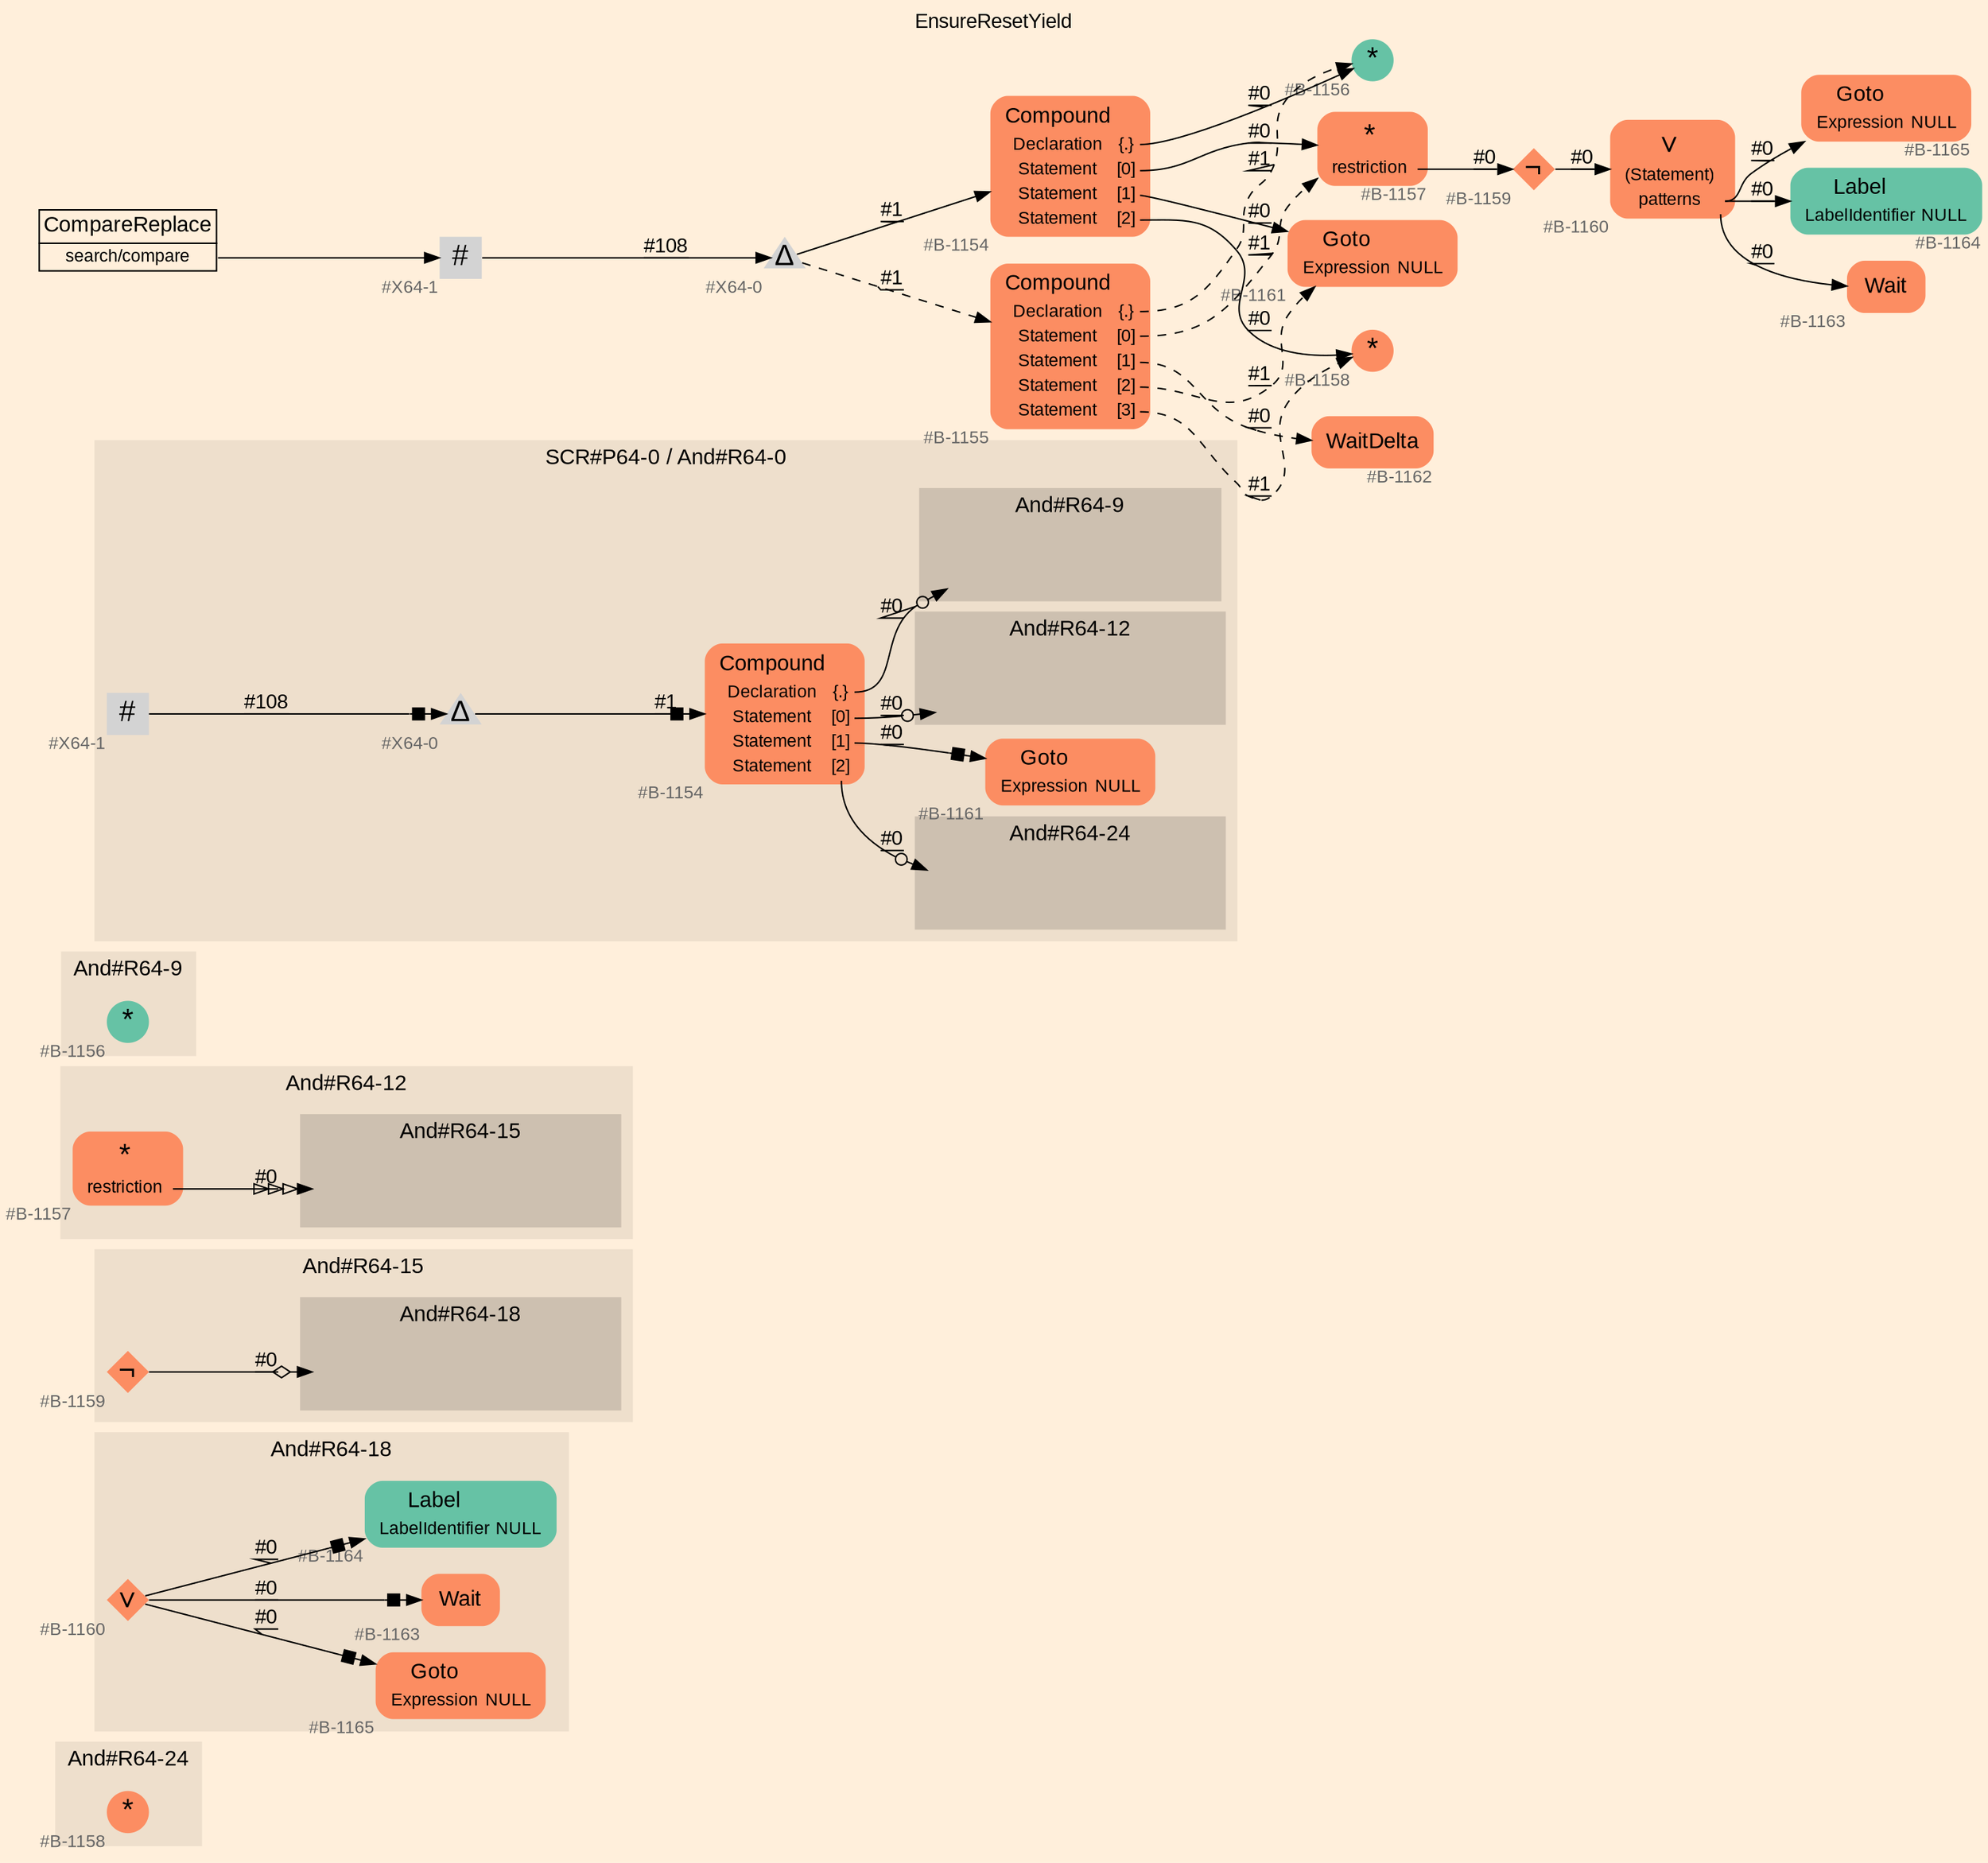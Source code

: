 digraph "EnsureResetYield" {
label = "EnsureResetYield"
labelloc = t
graph [
    rankdir = "LR"
    ranksep = 0.3
    bgcolor = antiquewhite1
    color = black
    fontcolor = black
    fontname = "Arial"
];
node [
    fontname = "Arial"
];
edge [
    fontname = "Arial"
];

// -------------------- figure And#R64-24 --------------------
// -------- region And#R64-24 ----------
subgraph "clusterAnd#R64-24" {
    label = "And#R64-24"
    style = "filled"
    color = antiquewhite2
    fontsize = "15"
    // -------- block And#R64-24/#B-1158 ----------
    "And#R64-24/#B-1158" [
        fillcolor = "/set28/2"
        xlabel = "#B-1158"
        fontsize = "12"
        fontcolor = grey40
        shape = "circle"
        label = <<FONT COLOR="black" POINT-SIZE="20">*</FONT>>
        style = "filled"
        penwidth = 0.0
        fixedsize = true
        width = 0.4
        height = 0.4
    ];
    
}


// -------------------- figure And#R64-18 --------------------
// -------- region And#R64-18 ----------
subgraph "clusterAnd#R64-18" {
    label = "And#R64-18"
    style = "filled"
    color = antiquewhite2
    fontsize = "15"
    // -------- block And#R64-18/#B-1160 ----------
    "And#R64-18/#B-1160" [
        fillcolor = "/set28/2"
        xlabel = "#B-1160"
        fontsize = "12"
        fontcolor = grey40
        shape = "diamond"
        label = <<FONT COLOR="black" POINT-SIZE="20">∨</FONT>>
        style = "filled"
        penwidth = 0.0
        fixedsize = true
        width = 0.4
        height = 0.4
    ];
    
    // -------- block And#R64-18/#B-1163 ----------
    "And#R64-18/#B-1163" [
        fillcolor = "/set28/2"
        xlabel = "#B-1163"
        fontsize = "12"
        fontcolor = grey40
        shape = "plaintext"
        label = <<TABLE BORDER="0" CELLBORDER="0" CELLSPACING="0">
         <TR><TD><FONT COLOR="black" POINT-SIZE="15">Wait</FONT></TD></TR>
        </TABLE>>
        style = "rounded,filled"
    ];
    
    // -------- block And#R64-18/#B-1164 ----------
    "And#R64-18/#B-1164" [
        fillcolor = "/set28/1"
        xlabel = "#B-1164"
        fontsize = "12"
        fontcolor = grey40
        shape = "plaintext"
        label = <<TABLE BORDER="0" CELLBORDER="0" CELLSPACING="0">
         <TR><TD><FONT COLOR="black" POINT-SIZE="15">Label</FONT></TD></TR>
         <TR><TD><FONT COLOR="black" POINT-SIZE="12">LabelIdentifier</FONT></TD><TD PORT="port0"><FONT COLOR="black" POINT-SIZE="12">NULL</FONT></TD></TR>
        </TABLE>>
        style = "rounded,filled"
    ];
    
    // -------- block And#R64-18/#B-1165 ----------
    "And#R64-18/#B-1165" [
        fillcolor = "/set28/2"
        xlabel = "#B-1165"
        fontsize = "12"
        fontcolor = grey40
        shape = "plaintext"
        label = <<TABLE BORDER="0" CELLBORDER="0" CELLSPACING="0">
         <TR><TD><FONT COLOR="black" POINT-SIZE="15">Goto</FONT></TD></TR>
         <TR><TD><FONT COLOR="black" POINT-SIZE="12">Expression</FONT></TD><TD PORT="port0"><FONT COLOR="black" POINT-SIZE="12">NULL</FONT></TD></TR>
        </TABLE>>
        style = "rounded,filled"
    ];
    
}

"And#R64-18/#B-1160" -> "And#R64-18/#B-1165" [
    arrowhead="normalnonebox"
    label = "#0"
    decorate = true
    color = black
    fontcolor = black
];

"And#R64-18/#B-1160" -> "And#R64-18/#B-1164" [
    arrowhead="normalnonebox"
    label = "#0"
    decorate = true
    color = black
    fontcolor = black
];

"And#R64-18/#B-1160" -> "And#R64-18/#B-1163" [
    arrowhead="normalnonebox"
    label = "#0"
    decorate = true
    color = black
    fontcolor = black
];


// -------------------- figure And#R64-15 --------------------
// -------- region And#R64-15 ----------
subgraph "clusterAnd#R64-15" {
    label = "And#R64-15"
    style = "filled"
    color = antiquewhite2
    fontsize = "15"
    // -------- block And#R64-15/#B-1159 ----------
    "And#R64-15/#B-1159" [
        fillcolor = "/set28/2"
        xlabel = "#B-1159"
        fontsize = "12"
        fontcolor = grey40
        shape = "diamond"
        label = <<FONT COLOR="black" POINT-SIZE="20">¬</FONT>>
        style = "filled"
        penwidth = 0.0
        fixedsize = true
        width = 0.4
        height = 0.4
    ];
    
    // -------- region And#R64-15/And#R64-18 ----------
    subgraph "clusterAnd#R64-15/And#R64-18" {
        label = "And#R64-18"
        style = "filled"
        color = antiquewhite3
        fontsize = "15"
        // -------- block And#R64-15/And#R64-18/#B-1160 ----------
        "And#R64-15/And#R64-18/#B-1160" [
            fillcolor = "/set28/2"
            xlabel = "#B-1160"
            fontsize = "12"
            fontcolor = grey40
            shape = "none"
            style = "invisible"
        ];
        
    }
    
}

"And#R64-15/#B-1159" -> "And#R64-15/And#R64-18/#B-1160" [
    arrowhead="normalnoneodiamond"
    label = "#0"
    decorate = true
    color = black
    fontcolor = black
];


// -------------------- figure And#R64-12 --------------------
// -------- region And#R64-12 ----------
subgraph "clusterAnd#R64-12" {
    label = "And#R64-12"
    style = "filled"
    color = antiquewhite2
    fontsize = "15"
    // -------- block And#R64-12/#B-1157 ----------
    "And#R64-12/#B-1157" [
        fillcolor = "/set28/2"
        xlabel = "#B-1157"
        fontsize = "12"
        fontcolor = grey40
        shape = "plaintext"
        label = <<TABLE BORDER="0" CELLBORDER="0" CELLSPACING="0">
         <TR><TD><FONT COLOR="black" POINT-SIZE="20">*</FONT></TD></TR>
         <TR><TD><FONT COLOR="black" POINT-SIZE="12">restriction</FONT></TD><TD PORT="port0"></TD></TR>
        </TABLE>>
        style = "rounded,filled"
    ];
    
    // -------- region And#R64-12/And#R64-15 ----------
    subgraph "clusterAnd#R64-12/And#R64-15" {
        label = "And#R64-15"
        style = "filled"
        color = antiquewhite3
        fontsize = "15"
        // -------- block And#R64-12/And#R64-15/#B-1159 ----------
        "And#R64-12/And#R64-15/#B-1159" [
            fillcolor = "/set28/2"
            xlabel = "#B-1159"
            fontsize = "12"
            fontcolor = grey40
            shape = "none"
            style = "invisible"
        ];
        
    }
    
}

"And#R64-12/#B-1157":port0 -> "And#R64-12/And#R64-15/#B-1159" [
    arrowhead="normalonormalonormalonormal"
    label = "#0"
    decorate = true
    color = black
    fontcolor = black
];


// -------------------- figure And#R64-9 --------------------
// -------- region And#R64-9 ----------
subgraph "clusterAnd#R64-9" {
    label = "And#R64-9"
    style = "filled"
    color = antiquewhite2
    fontsize = "15"
    // -------- block And#R64-9/#B-1156 ----------
    "And#R64-9/#B-1156" [
        fillcolor = "/set28/1"
        xlabel = "#B-1156"
        fontsize = "12"
        fontcolor = grey40
        shape = "circle"
        label = <<FONT COLOR="black" POINT-SIZE="20">*</FONT>>
        style = "filled"
        penwidth = 0.0
        fixedsize = true
        width = 0.4
        height = 0.4
    ];
    
}


// -------------------- figure And#R64-0 --------------------
// -------- region And#R64-0 ----------
subgraph "clusterAnd#R64-0" {
    label = "SCR#P64-0 / And#R64-0"
    style = "filled"
    color = antiquewhite2
    fontsize = "15"
    // -------- block And#R64-0/#B-1154 ----------
    "And#R64-0/#B-1154" [
        fillcolor = "/set28/2"
        xlabel = "#B-1154"
        fontsize = "12"
        fontcolor = grey40
        shape = "plaintext"
        label = <<TABLE BORDER="0" CELLBORDER="0" CELLSPACING="0">
         <TR><TD><FONT COLOR="black" POINT-SIZE="15">Compound</FONT></TD></TR>
         <TR><TD><FONT COLOR="black" POINT-SIZE="12">Declaration</FONT></TD><TD PORT="port0"><FONT COLOR="black" POINT-SIZE="12">{.}</FONT></TD></TR>
         <TR><TD><FONT COLOR="black" POINT-SIZE="12">Statement</FONT></TD><TD PORT="port1"><FONT COLOR="black" POINT-SIZE="12">[0]</FONT></TD></TR>
         <TR><TD><FONT COLOR="black" POINT-SIZE="12">Statement</FONT></TD><TD PORT="port2"><FONT COLOR="black" POINT-SIZE="12">[1]</FONT></TD></TR>
         <TR><TD><FONT COLOR="black" POINT-SIZE="12">Statement</FONT></TD><TD PORT="port3"><FONT COLOR="black" POINT-SIZE="12">[2]</FONT></TD></TR>
        </TABLE>>
        style = "rounded,filled"
    ];
    
    // -------- block And#R64-0/#B-1161 ----------
    "And#R64-0/#B-1161" [
        fillcolor = "/set28/2"
        xlabel = "#B-1161"
        fontsize = "12"
        fontcolor = grey40
        shape = "plaintext"
        label = <<TABLE BORDER="0" CELLBORDER="0" CELLSPACING="0">
         <TR><TD><FONT COLOR="black" POINT-SIZE="15">Goto</FONT></TD></TR>
         <TR><TD><FONT COLOR="black" POINT-SIZE="12">Expression</FONT></TD><TD PORT="port0"><FONT COLOR="black" POINT-SIZE="12">NULL</FONT></TD></TR>
        </TABLE>>
        style = "rounded,filled"
    ];
    
    // -------- block And#R64-0/#X64-0 ----------
    "And#R64-0/#X64-0" [
        xlabel = "#X64-0"
        fontsize = "12"
        fontcolor = grey40
        shape = "triangle"
        label = <<FONT COLOR="black" POINT-SIZE="20">Δ</FONT>>
        style = "filled"
        penwidth = 0.0
        fixedsize = true
        width = 0.4
        height = 0.4
    ];
    
    // -------- block And#R64-0/#X64-1 ----------
    "And#R64-0/#X64-1" [
        xlabel = "#X64-1"
        fontsize = "12"
        fontcolor = grey40
        shape = "square"
        label = <<FONT COLOR="black" POINT-SIZE="20">#</FONT>>
        style = "filled"
        penwidth = 0.0
        fixedsize = true
        width = 0.4
        height = 0.4
    ];
    
    // -------- region And#R64-0/And#R64-9 ----------
    subgraph "clusterAnd#R64-0/And#R64-9" {
        label = "And#R64-9"
        style = "filled"
        color = antiquewhite3
        fontsize = "15"
        // -------- block And#R64-0/And#R64-9/#B-1156 ----------
        "And#R64-0/And#R64-9/#B-1156" [
            fillcolor = "/set28/1"
            xlabel = "#B-1156"
            fontsize = "12"
            fontcolor = grey40
            shape = "none"
            style = "invisible"
        ];
        
    }
    
    // -------- region And#R64-0/And#R64-12 ----------
    subgraph "clusterAnd#R64-0/And#R64-12" {
        label = "And#R64-12"
        style = "filled"
        color = antiquewhite3
        fontsize = "15"
        // -------- block And#R64-0/And#R64-12/#B-1157 ----------
        "And#R64-0/And#R64-12/#B-1157" [
            fillcolor = "/set28/2"
            xlabel = "#B-1157"
            fontsize = "12"
            fontcolor = grey40
            shape = "none"
            style = "invisible"
        ];
        
    }
    
    // -------- region And#R64-0/And#R64-24 ----------
    subgraph "clusterAnd#R64-0/And#R64-24" {
        label = "And#R64-24"
        style = "filled"
        color = antiquewhite3
        fontsize = "15"
        // -------- block And#R64-0/And#R64-24/#B-1158 ----------
        "And#R64-0/And#R64-24/#B-1158" [
            fillcolor = "/set28/2"
            xlabel = "#B-1158"
            fontsize = "12"
            fontcolor = grey40
            shape = "none"
            style = "invisible"
        ];
        
    }
    
}

"And#R64-0/#B-1154":port0 -> "And#R64-0/And#R64-9/#B-1156" [
    arrowhead="normalnoneodot"
    label = "#0"
    decorate = true
    color = black
    fontcolor = black
];

"And#R64-0/#B-1154":port1 -> "And#R64-0/And#R64-12/#B-1157" [
    arrowhead="normalnoneodot"
    label = "#0"
    decorate = true
    color = black
    fontcolor = black
];

"And#R64-0/#B-1154":port2 -> "And#R64-0/#B-1161" [
    arrowhead="normalnonebox"
    label = "#0"
    decorate = true
    color = black
    fontcolor = black
];

"And#R64-0/#B-1154":port3 -> "And#R64-0/And#R64-24/#B-1158" [
    arrowhead="normalnoneodot"
    label = "#0"
    decorate = true
    color = black
    fontcolor = black
];

"And#R64-0/#X64-0" -> "And#R64-0/#B-1154" [
    arrowhead="normalnonebox"
    label = "#1"
    decorate = true
    color = black
    fontcolor = black
];

"And#R64-0/#X64-1" -> "And#R64-0/#X64-0" [
    arrowhead="normalnonebox"
    label = "#108"
    decorate = true
    color = black
    fontcolor = black
];


// -------------------- transformation figure --------------------
// -------- block CR#X64-2 ----------
"CR#X64-2" [
    fillcolor = antiquewhite1
    fontsize = "12"
    fontcolor = grey40
    shape = "plaintext"
    label = <<TABLE BORDER="0" CELLBORDER="1" CELLSPACING="0">
     <TR><TD><FONT COLOR="black" POINT-SIZE="15">CompareReplace</FONT></TD></TR>
     <TR><TD PORT="port0"><FONT COLOR="black" POINT-SIZE="12">search/compare</FONT></TD></TR>
    </TABLE>>
    style = "filled"
    color = black
];

// -------- block #X64-1 ----------
"#X64-1" [
    xlabel = "#X64-1"
    fontsize = "12"
    fontcolor = grey40
    shape = "square"
    label = <<FONT COLOR="black" POINT-SIZE="20">#</FONT>>
    style = "filled"
    penwidth = 0.0
    fixedsize = true
    width = 0.4
    height = 0.4
];

// -------- block #X64-0 ----------
"#X64-0" [
    xlabel = "#X64-0"
    fontsize = "12"
    fontcolor = grey40
    shape = "triangle"
    label = <<FONT COLOR="black" POINT-SIZE="20">Δ</FONT>>
    style = "filled"
    penwidth = 0.0
    fixedsize = true
    width = 0.4
    height = 0.4
];

// -------- block #B-1154 ----------
"#B-1154" [
    fillcolor = "/set28/2"
    xlabel = "#B-1154"
    fontsize = "12"
    fontcolor = grey40
    shape = "plaintext"
    label = <<TABLE BORDER="0" CELLBORDER="0" CELLSPACING="0">
     <TR><TD><FONT COLOR="black" POINT-SIZE="15">Compound</FONT></TD></TR>
     <TR><TD><FONT COLOR="black" POINT-SIZE="12">Declaration</FONT></TD><TD PORT="port0"><FONT COLOR="black" POINT-SIZE="12">{.}</FONT></TD></TR>
     <TR><TD><FONT COLOR="black" POINT-SIZE="12">Statement</FONT></TD><TD PORT="port1"><FONT COLOR="black" POINT-SIZE="12">[0]</FONT></TD></TR>
     <TR><TD><FONT COLOR="black" POINT-SIZE="12">Statement</FONT></TD><TD PORT="port2"><FONT COLOR="black" POINT-SIZE="12">[1]</FONT></TD></TR>
     <TR><TD><FONT COLOR="black" POINT-SIZE="12">Statement</FONT></TD><TD PORT="port3"><FONT COLOR="black" POINT-SIZE="12">[2]</FONT></TD></TR>
    </TABLE>>
    style = "rounded,filled"
];

// -------- block #B-1156 ----------
"#B-1156" [
    fillcolor = "/set28/1"
    xlabel = "#B-1156"
    fontsize = "12"
    fontcolor = grey40
    shape = "circle"
    label = <<FONT COLOR="black" POINT-SIZE="20">*</FONT>>
    style = "filled"
    penwidth = 0.0
    fixedsize = true
    width = 0.4
    height = 0.4
];

// -------- block #B-1157 ----------
"#B-1157" [
    fillcolor = "/set28/2"
    xlabel = "#B-1157"
    fontsize = "12"
    fontcolor = grey40
    shape = "plaintext"
    label = <<TABLE BORDER="0" CELLBORDER="0" CELLSPACING="0">
     <TR><TD><FONT COLOR="black" POINT-SIZE="20">*</FONT></TD></TR>
     <TR><TD><FONT COLOR="black" POINT-SIZE="12">restriction</FONT></TD><TD PORT="port0"></TD></TR>
    </TABLE>>
    style = "rounded,filled"
];

// -------- block #B-1159 ----------
"#B-1159" [
    fillcolor = "/set28/2"
    xlabel = "#B-1159"
    fontsize = "12"
    fontcolor = grey40
    shape = "diamond"
    label = <<FONT COLOR="black" POINT-SIZE="20">¬</FONT>>
    style = "filled"
    penwidth = 0.0
    fixedsize = true
    width = 0.4
    height = 0.4
];

// -------- block #B-1160 ----------
"#B-1160" [
    fillcolor = "/set28/2"
    xlabel = "#B-1160"
    fontsize = "12"
    fontcolor = grey40
    shape = "plaintext"
    label = <<TABLE BORDER="0" CELLBORDER="0" CELLSPACING="0">
     <TR><TD><FONT COLOR="black" POINT-SIZE="20">∨</FONT></TD></TR>
     <TR><TD><FONT COLOR="black" POINT-SIZE="12">(Statement)</FONT></TD><TD PORT="port0"></TD></TR>
     <TR><TD><FONT COLOR="black" POINT-SIZE="12">patterns</FONT></TD><TD PORT="port1"></TD></TR>
    </TABLE>>
    style = "rounded,filled"
];

// -------- block #B-1165 ----------
"#B-1165" [
    fillcolor = "/set28/2"
    xlabel = "#B-1165"
    fontsize = "12"
    fontcolor = grey40
    shape = "plaintext"
    label = <<TABLE BORDER="0" CELLBORDER="0" CELLSPACING="0">
     <TR><TD><FONT COLOR="black" POINT-SIZE="15">Goto</FONT></TD></TR>
     <TR><TD><FONT COLOR="black" POINT-SIZE="12">Expression</FONT></TD><TD PORT="port0"><FONT COLOR="black" POINT-SIZE="12">NULL</FONT></TD></TR>
    </TABLE>>
    style = "rounded,filled"
];

// -------- block #B-1164 ----------
"#B-1164" [
    fillcolor = "/set28/1"
    xlabel = "#B-1164"
    fontsize = "12"
    fontcolor = grey40
    shape = "plaintext"
    label = <<TABLE BORDER="0" CELLBORDER="0" CELLSPACING="0">
     <TR><TD><FONT COLOR="black" POINT-SIZE="15">Label</FONT></TD></TR>
     <TR><TD><FONT COLOR="black" POINT-SIZE="12">LabelIdentifier</FONT></TD><TD PORT="port0"><FONT COLOR="black" POINT-SIZE="12">NULL</FONT></TD></TR>
    </TABLE>>
    style = "rounded,filled"
];

// -------- block #B-1163 ----------
"#B-1163" [
    fillcolor = "/set28/2"
    xlabel = "#B-1163"
    fontsize = "12"
    fontcolor = grey40
    shape = "plaintext"
    label = <<TABLE BORDER="0" CELLBORDER="0" CELLSPACING="0">
     <TR><TD><FONT COLOR="black" POINT-SIZE="15">Wait</FONT></TD></TR>
    </TABLE>>
    style = "rounded,filled"
];

// -------- block #B-1161 ----------
"#B-1161" [
    fillcolor = "/set28/2"
    xlabel = "#B-1161"
    fontsize = "12"
    fontcolor = grey40
    shape = "plaintext"
    label = <<TABLE BORDER="0" CELLBORDER="0" CELLSPACING="0">
     <TR><TD><FONT COLOR="black" POINT-SIZE="15">Goto</FONT></TD></TR>
     <TR><TD><FONT COLOR="black" POINT-SIZE="12">Expression</FONT></TD><TD PORT="port0"><FONT COLOR="black" POINT-SIZE="12">NULL</FONT></TD></TR>
    </TABLE>>
    style = "rounded,filled"
];

// -------- block #B-1158 ----------
"#B-1158" [
    fillcolor = "/set28/2"
    xlabel = "#B-1158"
    fontsize = "12"
    fontcolor = grey40
    shape = "circle"
    label = <<FONT COLOR="black" POINT-SIZE="20">*</FONT>>
    style = "filled"
    penwidth = 0.0
    fixedsize = true
    width = 0.4
    height = 0.4
];

// -------- block #B-1155 ----------
"#B-1155" [
    fillcolor = "/set28/2"
    xlabel = "#B-1155"
    fontsize = "12"
    fontcolor = grey40
    shape = "plaintext"
    label = <<TABLE BORDER="0" CELLBORDER="0" CELLSPACING="0">
     <TR><TD><FONT COLOR="black" POINT-SIZE="15">Compound</FONT></TD></TR>
     <TR><TD><FONT COLOR="black" POINT-SIZE="12">Declaration</FONT></TD><TD PORT="port0"><FONT COLOR="black" POINT-SIZE="12">{.}</FONT></TD></TR>
     <TR><TD><FONT COLOR="black" POINT-SIZE="12">Statement</FONT></TD><TD PORT="port1"><FONT COLOR="black" POINT-SIZE="12">[0]</FONT></TD></TR>
     <TR><TD><FONT COLOR="black" POINT-SIZE="12">Statement</FONT></TD><TD PORT="port2"><FONT COLOR="black" POINT-SIZE="12">[1]</FONT></TD></TR>
     <TR><TD><FONT COLOR="black" POINT-SIZE="12">Statement</FONT></TD><TD PORT="port3"><FONT COLOR="black" POINT-SIZE="12">[2]</FONT></TD></TR>
     <TR><TD><FONT COLOR="black" POINT-SIZE="12">Statement</FONT></TD><TD PORT="port4"><FONT COLOR="black" POINT-SIZE="12">[3]</FONT></TD></TR>
    </TABLE>>
    style = "rounded,filled"
];

// -------- block #B-1162 ----------
"#B-1162" [
    fillcolor = "/set28/2"
    xlabel = "#B-1162"
    fontsize = "12"
    fontcolor = grey40
    shape = "plaintext"
    label = <<TABLE BORDER="0" CELLBORDER="0" CELLSPACING="0">
     <TR><TD><FONT COLOR="black" POINT-SIZE="15">WaitDelta</FONT></TD></TR>
    </TABLE>>
    style = "rounded,filled"
];

"CR#X64-2":port0 -> "#X64-1" [
    label = ""
    decorate = true
    color = black
    fontcolor = black
];

"#X64-1" -> "#X64-0" [
    label = "#108"
    decorate = true
    color = black
    fontcolor = black
];

"#X64-0" -> "#B-1154" [
    label = "#1"
    decorate = true
    color = black
    fontcolor = black
];

"#X64-0" -> "#B-1155" [
    style="dashed"
    label = "#1"
    decorate = true
    color = black
    fontcolor = black
];

"#B-1154":port0 -> "#B-1156" [
    label = "#0"
    decorate = true
    color = black
    fontcolor = black
];

"#B-1154":port1 -> "#B-1157" [
    label = "#0"
    decorate = true
    color = black
    fontcolor = black
];

"#B-1154":port2 -> "#B-1161" [
    label = "#0"
    decorate = true
    color = black
    fontcolor = black
];

"#B-1154":port3 -> "#B-1158" [
    label = "#0"
    decorate = true
    color = black
    fontcolor = black
];

"#B-1157":port0 -> "#B-1159" [
    label = "#0"
    decorate = true
    color = black
    fontcolor = black
];

"#B-1159" -> "#B-1160" [
    label = "#0"
    decorate = true
    color = black
    fontcolor = black
];

"#B-1160":port1 -> "#B-1165" [
    label = "#0"
    decorate = true
    color = black
    fontcolor = black
];

"#B-1160":port1 -> "#B-1164" [
    label = "#0"
    decorate = true
    color = black
    fontcolor = black
];

"#B-1160":port1 -> "#B-1163" [
    label = "#0"
    decorate = true
    color = black
    fontcolor = black
];

"#B-1155":port0 -> "#B-1156" [
    style="dashed"
    label = "#1"
    decorate = true
    color = black
    fontcolor = black
];

"#B-1155":port1 -> "#B-1157" [
    style="dashed"
    label = "#1"
    decorate = true
    color = black
    fontcolor = black
];

"#B-1155":port2 -> "#B-1162" [
    style="dashed"
    label = "#0"
    decorate = true
    color = black
    fontcolor = black
];

"#B-1155":port3 -> "#B-1161" [
    style="dashed"
    label = "#1"
    decorate = true
    color = black
    fontcolor = black
];

"#B-1155":port4 -> "#B-1158" [
    style="dashed"
    label = "#1"
    decorate = true
    color = black
    fontcolor = black
];


}
